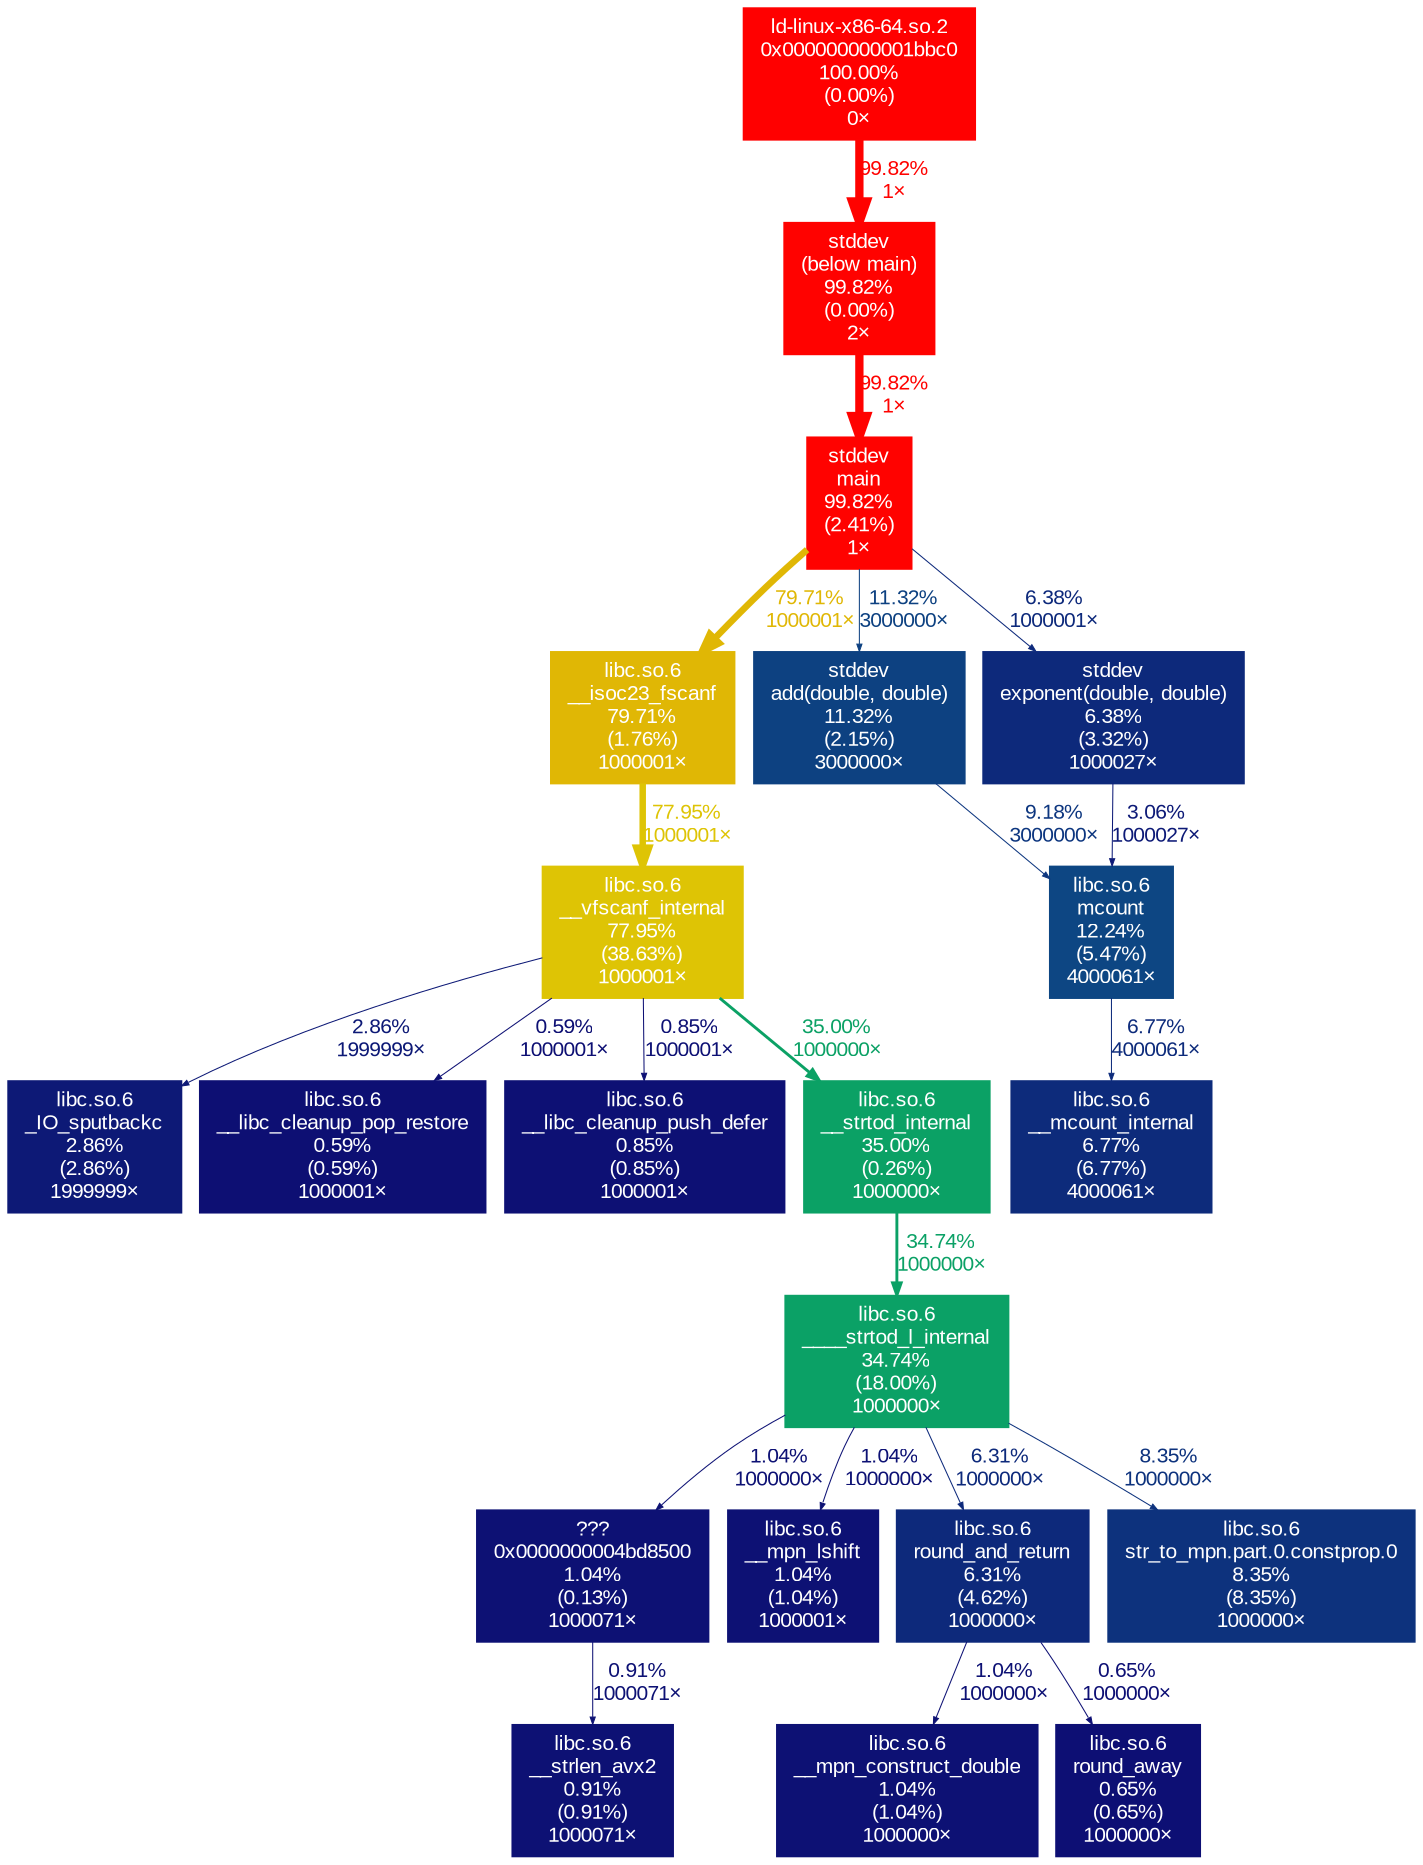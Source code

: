 digraph {
	graph [fontname=Arial, nodesep=0.125, ranksep=0.25];
	node [fontcolor=white, fontname=Arial, height=0, shape=box, style=filled, width=0];
	edge [fontname=Arial];
	"(below main)" [color="#ff0200", fontcolor="#ffffff", fontsize="10.00", label="stddev\n(below main)\n99.82%\n(0.00%)\n2×"];
	"(below main)" -> main [arrowsize="1.00", color="#ff0200", fontcolor="#ff0200", fontsize="10.00", label="99.82%\n1×", labeldistance="3.99", penwidth="3.99"];
	"0x000000000001bbc0" [color="#ff0000", fontcolor="#ffffff", fontsize="10.00", label="ld-linux-x86-64.so.2\n0x000000000001bbc0\n100.00%\n(0.00%)\n0×"];
	"0x000000000001bbc0" -> "(below main)" [arrowsize="1.00", color="#ff0200", fontcolor="#ff0200", fontsize="10.00", label="99.82%\n1×", labeldistance="3.99", penwidth="3.99"];
	"0x0000000004bd8500" [color="#0d1174", fontcolor="#ffffff", fontsize="10.00", label="???\n0x0000000004bd8500\n1.04%\n(0.13%)\n1000071×"];
	"0x0000000004bd8500" -> "__strlen_avx2" [arrowsize="0.35", color="#0d1174", fontcolor="#0d1174", fontsize="10.00", label="0.91%\n1000071×", labeldistance="0.50", penwidth="0.50"];
	"_IO_sputbackc" [color="#0d1976", fontcolor="#ffffff", fontsize="10.00", label="libc.so.6\n_IO_sputbackc\n2.86%\n(2.86%)\n1999999×"];
	"____strtod_l_internal" [color="#0ba166", fontcolor="#ffffff", fontsize="10.00", label="libc.so.6\n____strtod_l_internal\n34.74%\n(18.00%)\n1000000×"];
	"____strtod_l_internal" -> "0x0000000004bd8500" [arrowsize="0.35", color="#0d1174", fontcolor="#0d1174", fontsize="10.00", label="1.04%\n1000000×", labeldistance="0.50", penwidth="0.50"];
	"____strtod_l_internal" -> "__mpn_lshift" [arrowsize="0.35", color="#0d1174", fontcolor="#0d1174", fontsize="10.00", label="1.04%\n1000000×", labeldistance="0.50", penwidth="0.50"];
	"____strtod_l_internal" -> "round_and_return" [arrowsize="0.35", color="#0d297b", fontcolor="#0d297b", fontsize="10.00", label="6.31%\n1000000×", labeldistance="0.50", penwidth="0.50"];
	"____strtod_l_internal" -> "str_to_mpn.part.0.constprop.0" [arrowsize="0.35", color="#0d327d", fontcolor="#0d327d", fontsize="10.00", label="8.35%\n1000000×", labeldistance="0.50", penwidth="0.50"];
	"__isoc23_fscanf" [color="#e0b705", fontcolor="#ffffff", fontsize="10.00", label="libc.so.6\n__isoc23_fscanf\n79.71%\n(1.76%)\n1000001×"];
	"__isoc23_fscanf" -> "__vfscanf_internal" [arrowsize="0.88", color="#dec405", fontcolor="#dec405", fontsize="10.00", label="77.95%\n1000001×", labeldistance="3.12", penwidth="3.12"];
	"__libc_cleanup_pop_restore" [color="#0d0f73", fontcolor="#ffffff", fontsize="10.00", label="libc.so.6\n__libc_cleanup_pop_restore\n0.59%\n(0.59%)\n1000001×"];
	"__libc_cleanup_push_defer" [color="#0d1074", fontcolor="#ffffff", fontsize="10.00", label="libc.so.6\n__libc_cleanup_push_defer\n0.85%\n(0.85%)\n1000001×"];
	"__mcount_internal" [color="#0d2b7b", fontcolor="#ffffff", fontsize="10.00", label="libc.so.6\n__mcount_internal\n6.77%\n(6.77%)\n4000061×"];
	"__mpn_construct_double" [color="#0d1174", fontcolor="#ffffff", fontsize="10.00", label="libc.so.6\n__mpn_construct_double\n1.04%\n(1.04%)\n1000000×"];
	"__mpn_lshift" [color="#0d1174", fontcolor="#ffffff", fontsize="10.00", label="libc.so.6\n__mpn_lshift\n1.04%\n(1.04%)\n1000001×"];
	"__strlen_avx2" [color="#0d1174", fontcolor="#ffffff", fontsize="10.00", label="libc.so.6\n__strlen_avx2\n0.91%\n(0.91%)\n1000071×"];
	"__strtod_internal" [color="#0ba165", fontcolor="#ffffff", fontsize="10.00", label="libc.so.6\n__strtod_internal\n35.00%\n(0.26%)\n1000000×"];
	"__strtod_internal" -> "____strtod_l_internal" [arrowsize="0.59", color="#0ba166", fontcolor="#0ba166", fontsize="10.00", label="34.74%\n1000000×", labeldistance="1.39", penwidth="1.39"];
	"__vfscanf_internal" [color="#dec405", fontcolor="#ffffff", fontsize="10.00", label="libc.so.6\n__vfscanf_internal\n77.95%\n(38.63%)\n1000001×"];
	"__vfscanf_internal" -> "_IO_sputbackc" [arrowsize="0.35", color="#0d1976", fontcolor="#0d1976", fontsize="10.00", label="2.86%\n1999999×", labeldistance="0.50", penwidth="0.50"];
	"__vfscanf_internal" -> "__libc_cleanup_pop_restore" [arrowsize="0.35", color="#0d0f73", fontcolor="#0d0f73", fontsize="10.00", label="0.59%\n1000001×", labeldistance="0.50", penwidth="0.50"];
	"__vfscanf_internal" -> "__libc_cleanup_push_defer" [arrowsize="0.35", color="#0d1074", fontcolor="#0d1074", fontsize="10.00", label="0.85%\n1000001×", labeldistance="0.50", penwidth="0.50"];
	"__vfscanf_internal" -> "__strtod_internal" [arrowsize="0.59", color="#0ba165", fontcolor="#0ba165", fontsize="10.00", label="35.00%\n1000000×", labeldistance="1.40", penwidth="1.40"];
	"add(double, double)" [color="#0d4181", fontcolor="#ffffff", fontsize="10.00", label="stddev\nadd(double, double)\n11.32%\n(2.15%)\n3000000×"];
	"add(double, double)" -> mcount [arrowsize="0.35", color="#0d367f", fontcolor="#0d367f", fontsize="10.00", label="9.18%\n3000000×", labeldistance="0.50", penwidth="0.50"];
	"exponent(double, double)" [color="#0d297b", fontcolor="#ffffff", fontsize="10.00", label="stddev\nexponent(double, double)\n6.38%\n(3.32%)\n1000027×"];
	"exponent(double, double)" -> mcount [arrowsize="0.35", color="#0d1a77", fontcolor="#0d1a77", fontsize="10.00", label="3.06%\n1000027×", labeldistance="0.50", penwidth="0.50"];
	main [color="#ff0200", fontcolor="#ffffff", fontsize="10.00", label="stddev\nmain\n99.82%\n(2.41%)\n1×"];
	main -> "__isoc23_fscanf" [arrowsize="0.89", color="#e0b705", fontcolor="#e0b705", fontsize="10.00", label="79.71%\n1000001×", labeldistance="3.19", penwidth="3.19"];
	main -> "add(double, double)" [arrowsize="0.35", color="#0d4181", fontcolor="#0d4181", fontsize="10.00", label="11.32%\n3000000×", labeldistance="0.50", penwidth="0.50"];
	main -> "exponent(double, double)" [arrowsize="0.35", color="#0d297b", fontcolor="#0d297b", fontsize="10.00", label="6.38%\n1000001×", labeldistance="0.50", penwidth="0.50"];
	mcount [color="#0d4683", fontcolor="#ffffff", fontsize="10.00", label="libc.so.6\nmcount\n12.24%\n(5.47%)\n4000061×"];
	mcount -> "__mcount_internal" [arrowsize="0.35", color="#0d2b7b", fontcolor="#0d2b7b", fontsize="10.00", label="6.77%\n4000061×", labeldistance="0.50", penwidth="0.50"];
	"round_and_return" [color="#0d297b", fontcolor="#ffffff", fontsize="10.00", label="libc.so.6\nround_and_return\n6.31%\n(4.62%)\n1000000×"];
	"round_and_return" -> "__mpn_construct_double" [arrowsize="0.35", color="#0d1174", fontcolor="#0d1174", fontsize="10.00", label="1.04%\n1000000×", labeldistance="0.50", penwidth="0.50"];
	"round_and_return" -> "round_away" [arrowsize="0.35", color="#0d0f74", fontcolor="#0d0f74", fontsize="10.00", label="0.65%\n1000000×", labeldistance="0.50", penwidth="0.50"];
	"round_away" [color="#0d0f74", fontcolor="#ffffff", fontsize="10.00", label="libc.so.6\nround_away\n0.65%\n(0.65%)\n1000000×"];
	"str_to_mpn.part.0.constprop.0" [color="#0d327d", fontcolor="#ffffff", fontsize="10.00", label="libc.so.6\nstr_to_mpn.part.0.constprop.0\n8.35%\n(8.35%)\n1000000×"];
}
